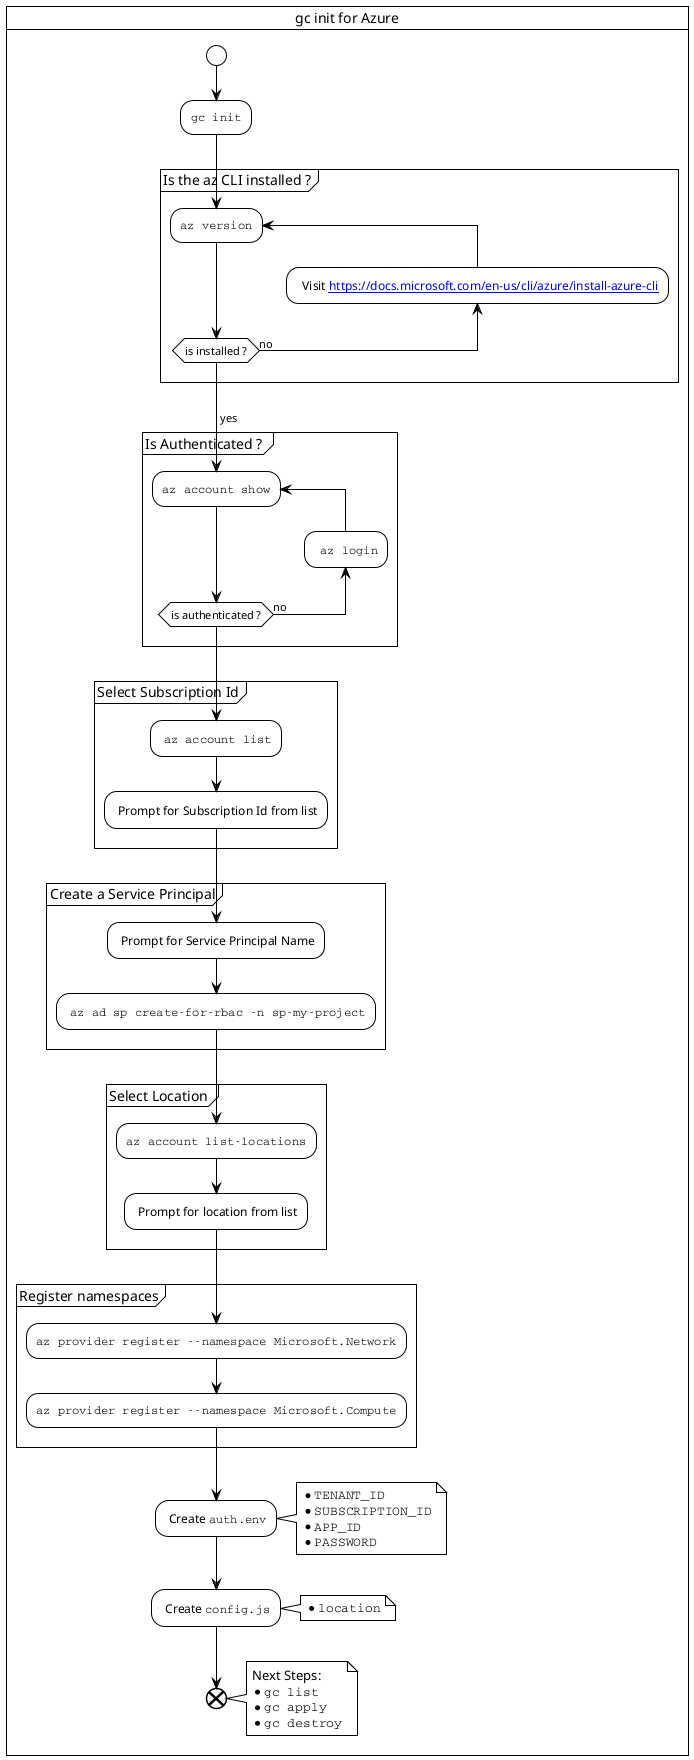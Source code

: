 @startuml gc-init-azure
!theme plain

skinparam svgLinkTarget _blank

card "gc init for Azure" {
start

:""gc init"";

partition "Is the az CLI installed ?" {
repeat :""az version"";
backward:  Visit [[https://docs.microsoft.com/en-us/cli/azure/install-azure-cli]];
repeat while (is installed ?) is (no) 
->yes;
}

partition "Is Authenticated ? " {

repeat :""az account show"";
backward:  ""az login"";
repeat while (is authenticated ?) is (no) 

}

partition "Select Subscription Id" {
 
: ""az account list"";
: Prompt for Subscription Id from list;
}

partition "Create a Service Principal" {
: Prompt for Service Principal Name;
: ""az ad sp create-for-rbac -n sp-my-project"";
}

partition "Select Location " {
:""az account list-locations"";
: Prompt for location from list;
}

partition "Register namespaces" {
:""az provider register --namespace Microsoft.Network"";
:""az provider register --namespace Microsoft.Compute"";

}

: Create ""auth.env"";
note right
* ""TENANT_ID""
* ""SUBSCRIPTION_ID""
* ""APP_ID""
* ""PASSWORD""
end note 

: Create ""config.js"";
note right
* ""location""
end note 
end

note right
Next Steps:
* ""gc list""
* ""gc apply""
* ""gc destroy""
end note 

}
@enduml